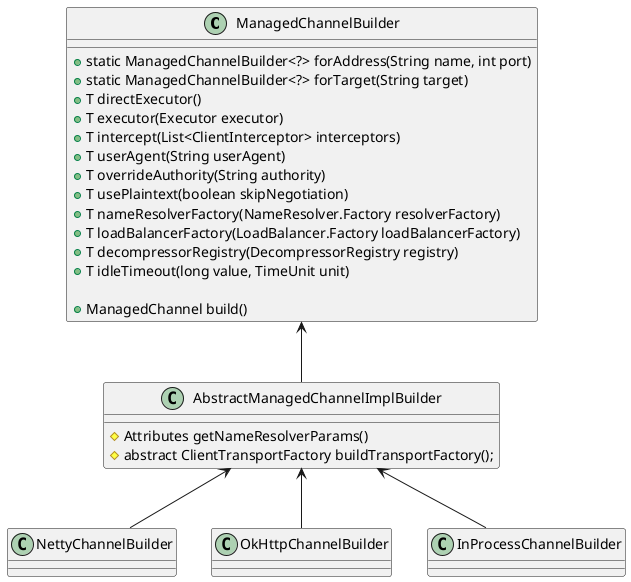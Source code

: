 @startuml

class ManagedChannelBuilder {

+ static ManagedChannelBuilder<?> forAddress(String name, int port)
+ static ManagedChannelBuilder<?> forTarget(String target)
+ T directExecutor()
+ T executor(Executor executor)
+ T intercept(List<ClientInterceptor> interceptors)
+ T userAgent(String userAgent)
+ T overrideAuthority(String authority)
+ T usePlaintext(boolean skipNegotiation)
+ T nameResolverFactory(NameResolver.Factory resolverFactory)
+ T loadBalancerFactory(LoadBalancer.Factory loadBalancerFactory)
+ T decompressorRegistry(DecompressorRegistry registry)
+ T idleTimeout(long value, TimeUnit unit)

+ ManagedChannel build()
}

class AbstractManagedChannelImplBuilder {
# Attributes getNameResolverParams()
# abstract ClientTransportFactory buildTransportFactory();
}

class NettyChannelBuilder {
}

class OkHttpChannelBuilder {
}

class InProcessChannelBuilder {
}

ManagedChannelBuilder <-- AbstractManagedChannelImplBuilder
AbstractManagedChannelImplBuilder <-- NettyChannelBuilder
AbstractManagedChannelImplBuilder <-- OkHttpChannelBuilder
AbstractManagedChannelImplBuilder <-- InProcessChannelBuilder

@enduml

